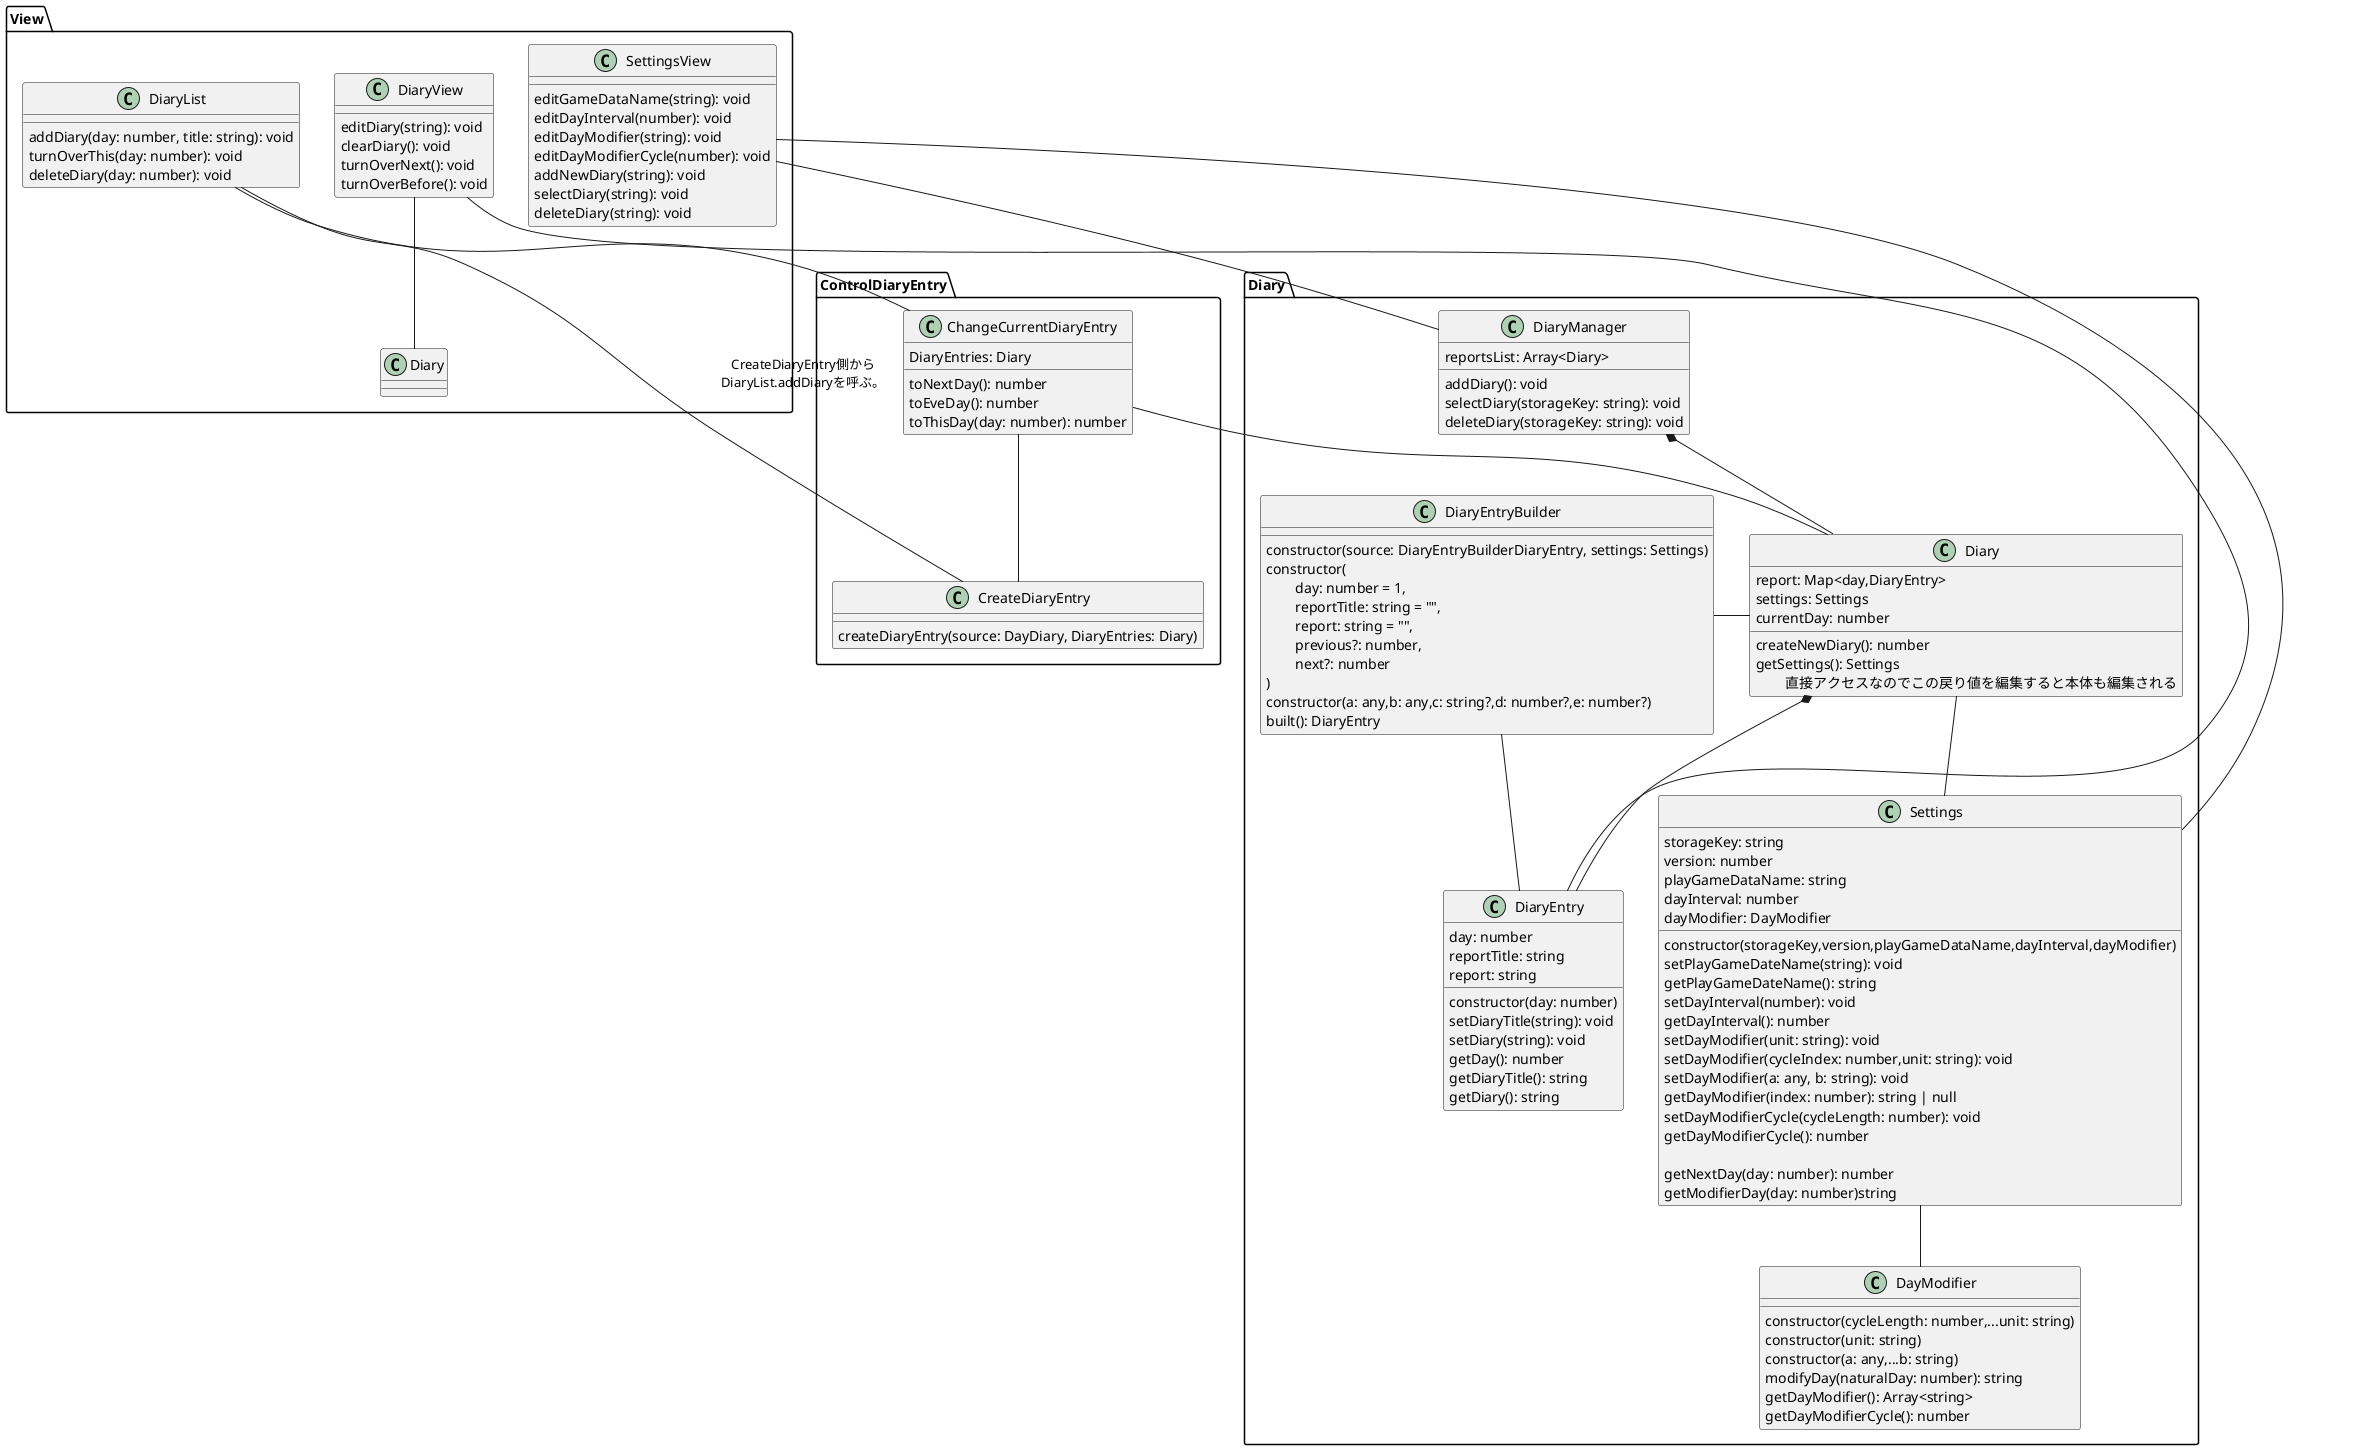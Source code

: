 @startuml class
package Diary{
  class Diary{
    report: Map<day,DiaryEntry>
    settings: Settings
    currentDay: number
    createNewDiary(): number
    getSettings(): Settings\n\t直接アクセスなのでこの戻り値を編集すると本体も編集される
  }
  class DiaryEntryBuilder{
    constructor(source: DiaryEntryBuilderDiaryEntry, settings: Settings)
    constructor(\n\tday: number = 1,\n\treportTitle: string = "",\n\treport: string = "",\n\tprevious?: number,\n\tnext?: number\n)
    constructor(a: any,b: any,c: string?,d: number?,e: number?)
    built(): DiaryEntry
  }
  Diary -l- DiaryEntryBuilder
  DiaryEntryBuilder -- DiaryEntry
  class DiaryEntry{
    day: number
    reportTitle: string
    report: string
    constructor(day: number)
    setDiaryTitle(string): void
    setDiary(string): void
    getDay(): number
    getDiaryTitle(): string
    getDiary(): string
  }

  class Settings{
    storageKey: string
    version: number
    playGameDataName: string
    dayInterval: number
    dayModifier: DayModifier
    constructor(storageKey,version,playGameDataName,dayInterval,dayModifier)
    setPlayGameDateName(string): void
    getPlayGameDateName(): string
    setDayInterval(number): void
    getDayInterval(): number
    setDayModifier(unit: string): void
    setDayModifier(cycleIndex: number,unit: string): void
    setDayModifier(a: any, b: string): void
    getDayModifier(index: number): string | null
    setDayModifierCycle(cycleLength: number): void
    getDayModifierCycle(): number

    getNextDay(day: number): number
    getModifierDay(day: number)string
  }
  Diary *-- DiaryEntry
  Diary -- Settings
  Settings -- DayModifier
  class DayModifier{
    constructor(cycleLength: number,...unit: string)
    constructor(unit: string)
    constructor(a: any,...b: string)
    modifyDay(naturalDay: number): string
    getDayModifier(): Array<string>
    getDayModifierCycle(): number
  }
  class DiaryManager{
    reportsList: Array<Diary>
    addDiary(): void
    selectDiary(storageKey: string): void
    deleteDiary(storageKey: string): void
  }
  DiaryManager *-- Diary
}
package ControlDiaryEntry{
  class CreateDiaryEntry{
    createDiaryEntry(source: DayDiary, DiaryEntries: Diary)
  }
  class ChangeCurrentDiaryEntry{
    DiaryEntries: Diary
    toNextDay(): number
    toEveDay(): number
    toThisDay(day: number): number
  }
  ChangeCurrentDiaryEntry -- CreateDiaryEntry
  ChangeCurrentDiaryEntry -- Diary.Diary
}
package View{
  class DiaryList{
    addDiary(day: number, title: string): void
    turnOverThis(day: number): void
    deleteDiary(day: number): void
  }
  class DiaryView{
    editDiary(string): void
    clearDiary(): void
    turnOverNext(): void
    turnOverBefore(): void
  }
  class SettingsView{
    editGameDataName(string): void
    editDayInterval(number): void
    editDayModifier(string): void
    editDayModifierCycle(number): void
    addNewDiary(string): void
    selectDiary(string): void
    deleteDiary(string): void
  }
  DiaryList -- CreateDiaryEntry : CreateDiaryEntry側から\nDiaryList.addDiaryを呼ぶ。
  DiaryList -- ChangeCurrentDiaryEntry
  DiaryView -- DiaryEntry
  DiaryView -- Diary
  SettingsView -- Settings
  SettingsView -- DiaryManager


}
@enduml